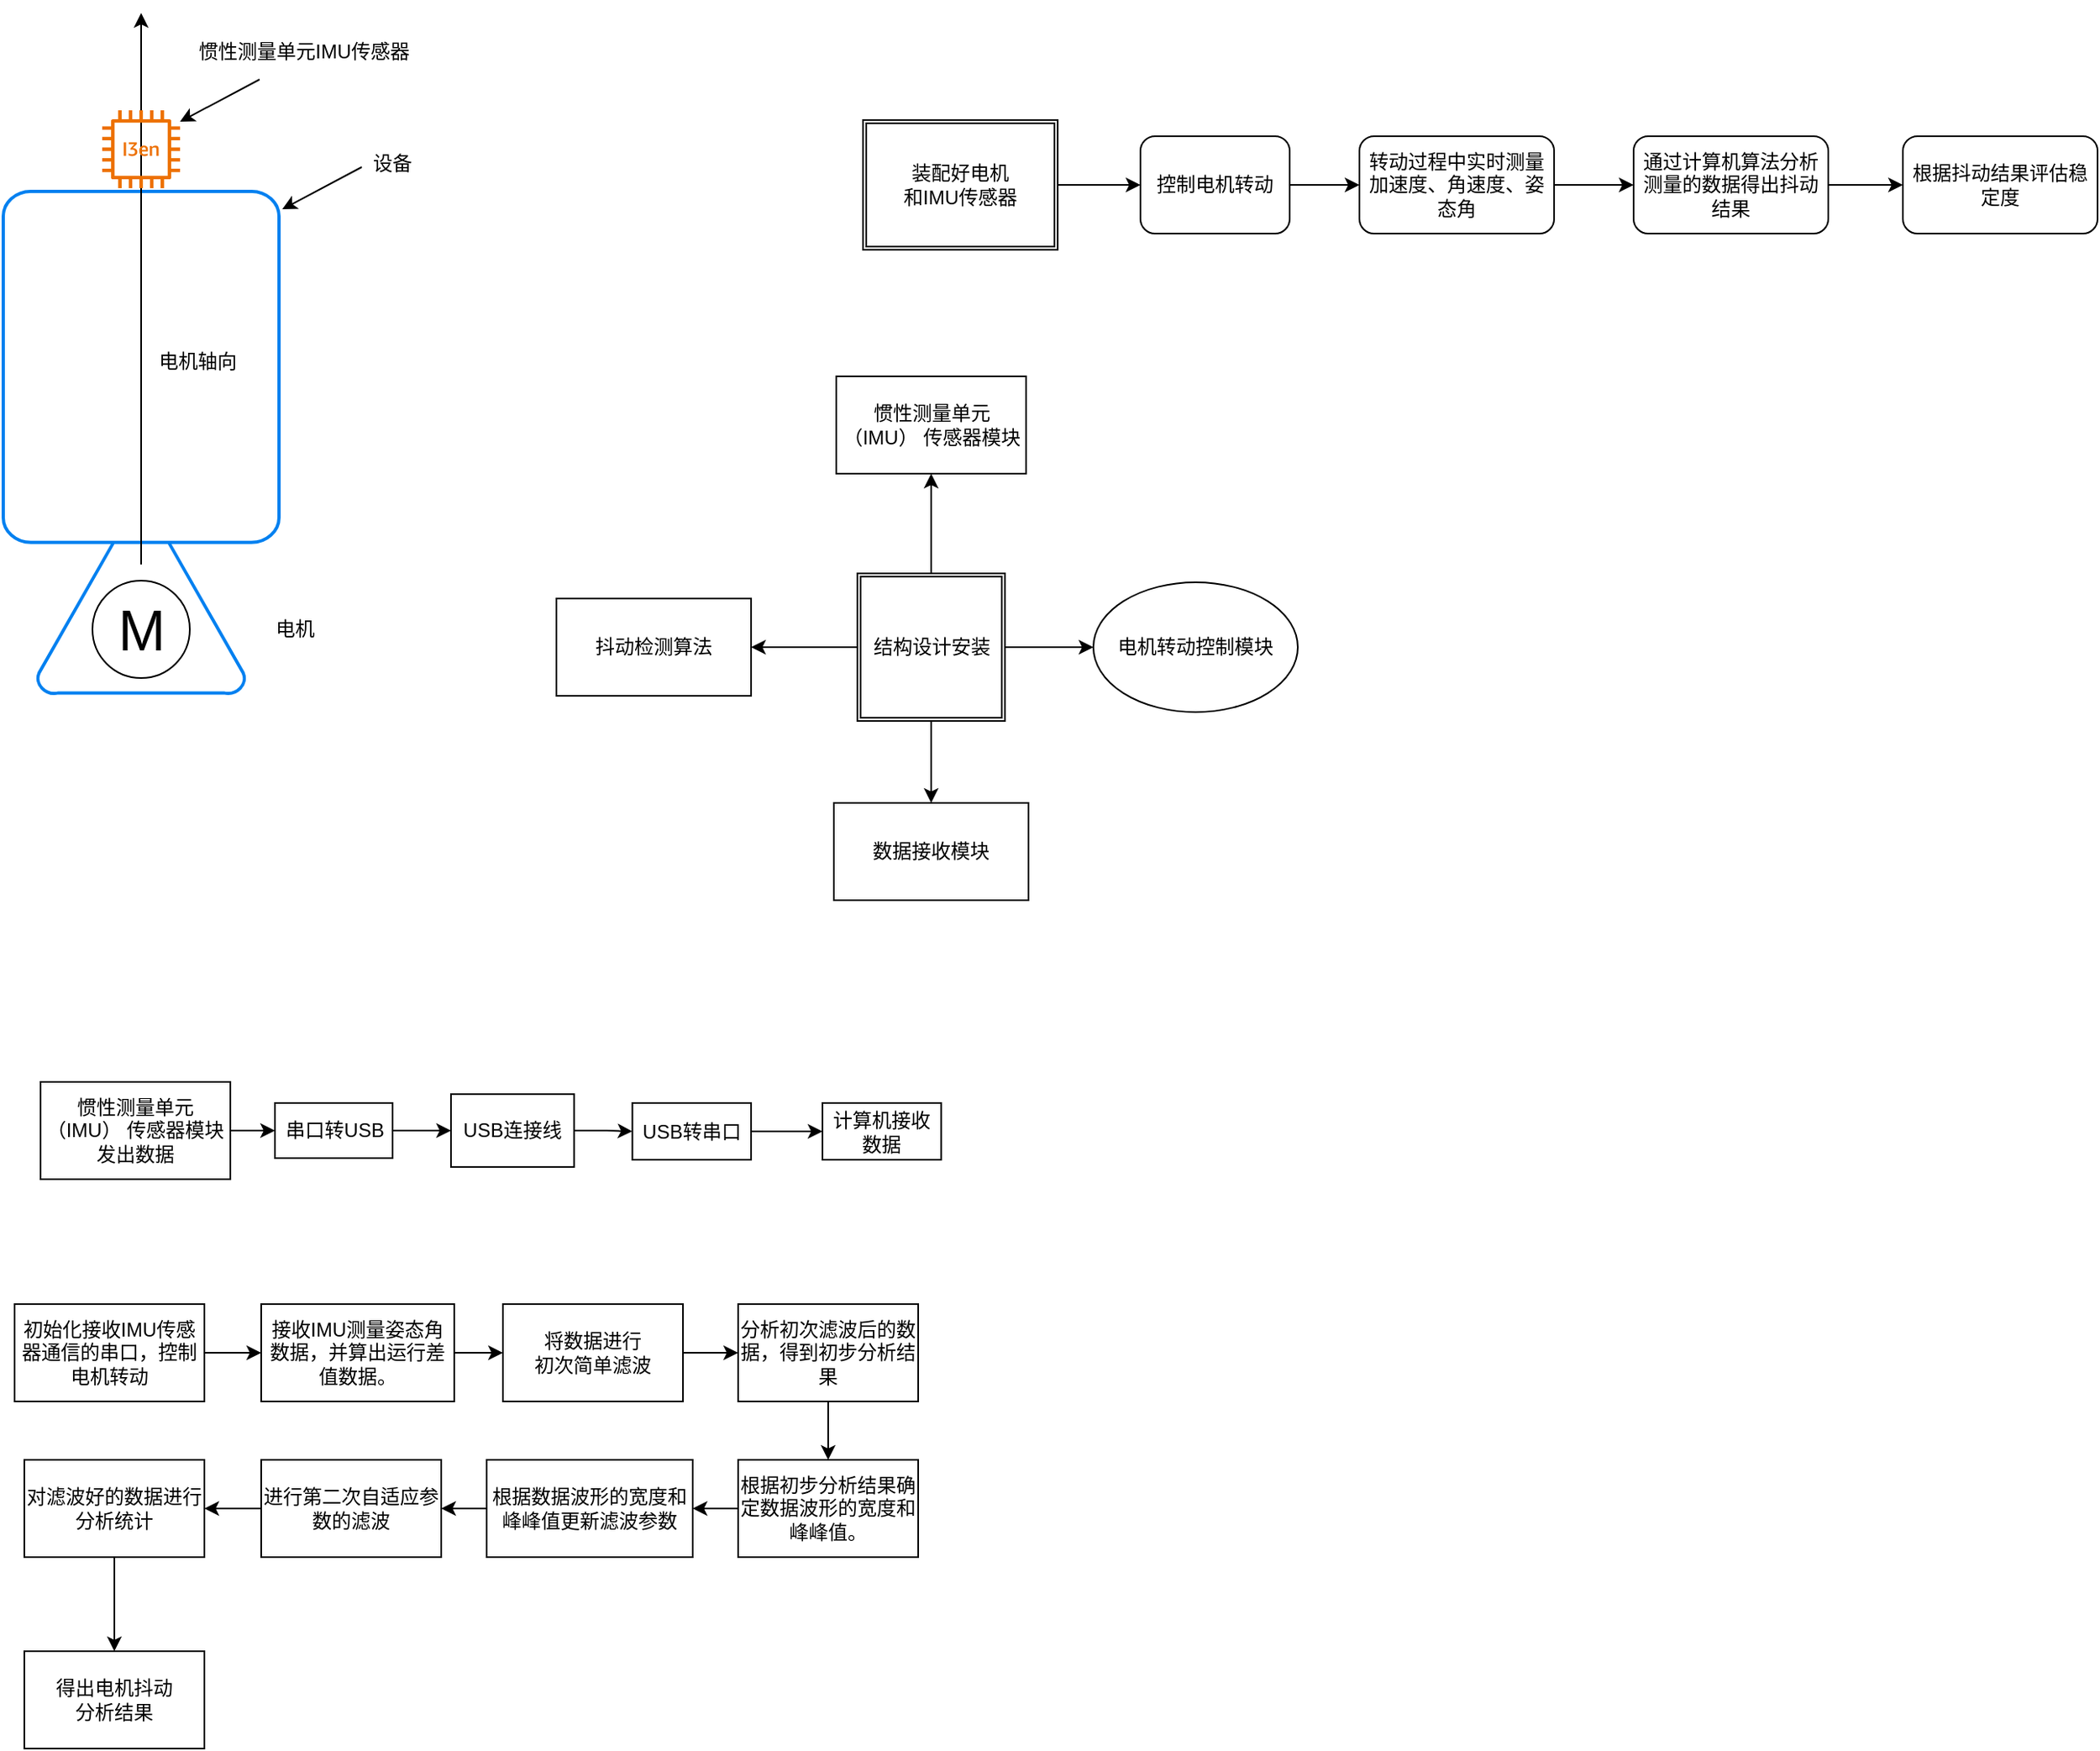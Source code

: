 <mxfile version="26.0.15">
  <diagram id="piDafpqhtRUU5qUU-vj8" name="Page-1">
    <mxGraphModel dx="792" dy="815" grid="0" gridSize="10" guides="1" tooltips="1" connect="1" arrows="1" fold="1" page="0" pageScale="1" pageWidth="827" pageHeight="1169" math="0" shadow="0">
      <root>
        <mxCell id="0" />
        <mxCell id="1" parent="0" />
        <mxCell id="8962rQQDY3VNNf6We3Pp-17" value="" style="html=1;verticalLabelPosition=bottom;align=center;labelBackgroundColor=#ffffff;verticalAlign=top;strokeWidth=2;strokeColor=#0080F0;shadow=0;dashed=0;shape=mxgraph.ios7.icons.video_conversation;fontSize=13;fontColor=#0066CC;rotation=90;" parent="1" vertex="1">
          <mxGeometry x="-40" y="130" width="310" height="170" as="geometry" />
        </mxCell>
        <mxCell id="EYgYRRq26y5m6NhYo8Rg-4" value="M" style="verticalLabelPosition=middle;shadow=0;dashed=0;align=center;html=1;verticalAlign=middle;strokeWidth=1;shape=ellipse;aspect=fixed;fontSize=35;" parent="1" vertex="1">
          <mxGeometry x="85" y="300" width="60" height="60" as="geometry" />
        </mxCell>
        <mxCell id="EYgYRRq26y5m6NhYo8Rg-5" value="" style="edgeStyle=none;orthogonalLoop=1;jettySize=auto;html=1;rounded=0;" parent="1" edge="1">
          <mxGeometry width="80" relative="1" as="geometry">
            <mxPoint x="115" y="290" as="sourcePoint" />
            <mxPoint x="115" y="-50" as="targetPoint" />
            <Array as="points" />
          </mxGeometry>
        </mxCell>
        <mxCell id="EYgYRRq26y5m6NhYo8Rg-6" style="edgeStyle=none;rounded=0;orthogonalLoop=1;jettySize=auto;html=1;entryX=0.5;entryY=0;entryDx=0;entryDy=0;" parent="1" source="EYgYRRq26y5m6NhYo8Rg-4" target="EYgYRRq26y5m6NhYo8Rg-4" edge="1">
          <mxGeometry relative="1" as="geometry" />
        </mxCell>
        <mxCell id="EYgYRRq26y5m6NhYo8Rg-7" value="电机" style="text;strokeColor=none;align=center;fillColor=none;html=1;verticalAlign=middle;whiteSpace=wrap;rounded=0;" parent="1" vertex="1">
          <mxGeometry x="180" y="315" width="60" height="30" as="geometry" />
        </mxCell>
        <mxCell id="EYgYRRq26y5m6NhYo8Rg-8" value="电机轴向" style="text;strokeColor=none;align=center;fillColor=none;html=1;verticalAlign=middle;whiteSpace=wrap;rounded=0;" parent="1" vertex="1">
          <mxGeometry x="120" y="150" width="60" height="30" as="geometry" />
        </mxCell>
        <mxCell id="EYgYRRq26y5m6NhYo8Rg-9" value="" style="sketch=0;outlineConnect=0;fontColor=#232F3E;gradientColor=none;fillColor=#ED7100;strokeColor=none;dashed=0;verticalLabelPosition=bottom;verticalAlign=top;align=center;html=1;fontSize=12;fontStyle=0;aspect=fixed;pointerEvents=1;shape=mxgraph.aws4.i3en;rotation=0;" parent="1" vertex="1">
          <mxGeometry x="91" y="10" width="48" height="48" as="geometry" />
        </mxCell>
        <mxCell id="EYgYRRq26y5m6NhYo8Rg-12" value="" style="edgeStyle=none;orthogonalLoop=1;jettySize=auto;html=1;rounded=0;" parent="1" edge="1">
          <mxGeometry width="80" relative="1" as="geometry">
            <mxPoint x="251" y="45" as="sourcePoint" />
            <mxPoint x="202" y="71" as="targetPoint" />
            <Array as="points" />
          </mxGeometry>
        </mxCell>
        <mxCell id="EYgYRRq26y5m6NhYo8Rg-13" value="设备" style="text;strokeColor=none;align=center;fillColor=none;html=1;verticalAlign=middle;whiteSpace=wrap;rounded=0;" parent="1" vertex="1">
          <mxGeometry x="240" y="28" width="60" height="30" as="geometry" />
        </mxCell>
        <mxCell id="EYgYRRq26y5m6NhYo8Rg-14" value="" style="edgeStyle=none;orthogonalLoop=1;jettySize=auto;html=1;rounded=0;" parent="1" edge="1">
          <mxGeometry width="80" relative="1" as="geometry">
            <mxPoint x="188" y="-9" as="sourcePoint" />
            <mxPoint x="139" y="17" as="targetPoint" />
            <Array as="points" />
          </mxGeometry>
        </mxCell>
        <mxCell id="EYgYRRq26y5m6NhYo8Rg-15" value="惯性测量单元IMU传感器" style="text;strokeColor=none;align=center;fillColor=none;html=1;verticalAlign=middle;whiteSpace=wrap;rounded=0;" parent="1" vertex="1">
          <mxGeometry x="145" y="-41" width="141" height="30" as="geometry" />
        </mxCell>
        <mxCell id="iWS3-X6g6tCLlBq6D7XB-10" style="edgeStyle=orthogonalEdgeStyle;rounded=0;orthogonalLoop=1;jettySize=auto;html=1;" edge="1" parent="1" source="iWS3-X6g6tCLlBq6D7XB-1" target="iWS3-X6g6tCLlBq6D7XB-8">
          <mxGeometry relative="1" as="geometry" />
        </mxCell>
        <mxCell id="iWS3-X6g6tCLlBq6D7XB-1" value="装配好电机&lt;div&gt;和IMU传感器&lt;/div&gt;" style="shape=ext;double=1;rounded=0;whiteSpace=wrap;html=1;" vertex="1" parent="1">
          <mxGeometry x="560" y="16" width="120" height="80" as="geometry" />
        </mxCell>
        <mxCell id="iWS3-X6g6tCLlBq6D7XB-7" value="" style="edgeStyle=orthogonalEdgeStyle;rounded=0;orthogonalLoop=1;jettySize=auto;html=1;" edge="1" parent="1" source="iWS3-X6g6tCLlBq6D7XB-4" target="iWS3-X6g6tCLlBq6D7XB-6">
          <mxGeometry relative="1" as="geometry" />
        </mxCell>
        <mxCell id="iWS3-X6g6tCLlBq6D7XB-4" value="转动过程中实时测量加速度、角速度、姿态角" style="rounded=1;whiteSpace=wrap;html=1;" vertex="1" parent="1">
          <mxGeometry x="866" y="26" width="120" height="60" as="geometry" />
        </mxCell>
        <mxCell id="iWS3-X6g6tCLlBq6D7XB-23" value="" style="edgeStyle=orthogonalEdgeStyle;rounded=0;orthogonalLoop=1;jettySize=auto;html=1;" edge="1" parent="1" source="iWS3-X6g6tCLlBq6D7XB-6" target="iWS3-X6g6tCLlBq6D7XB-22">
          <mxGeometry relative="1" as="geometry" />
        </mxCell>
        <mxCell id="iWS3-X6g6tCLlBq6D7XB-6" value="通过计算机算法分析测量的数据得出抖动结果" style="rounded=1;whiteSpace=wrap;html=1;" vertex="1" parent="1">
          <mxGeometry x="1035" y="26" width="120" height="60" as="geometry" />
        </mxCell>
        <mxCell id="iWS3-X6g6tCLlBq6D7XB-11" style="edgeStyle=orthogonalEdgeStyle;rounded=0;orthogonalLoop=1;jettySize=auto;html=1;" edge="1" parent="1" source="iWS3-X6g6tCLlBq6D7XB-8" target="iWS3-X6g6tCLlBq6D7XB-4">
          <mxGeometry relative="1" as="geometry" />
        </mxCell>
        <mxCell id="iWS3-X6g6tCLlBq6D7XB-8" value="控制电机转动" style="rounded=1;whiteSpace=wrap;html=1;" vertex="1" parent="1">
          <mxGeometry x="731" y="26" width="92" height="60" as="geometry" />
        </mxCell>
        <mxCell id="iWS3-X6g6tCLlBq6D7XB-14" value="" style="edgeStyle=orthogonalEdgeStyle;rounded=0;orthogonalLoop=1;jettySize=auto;html=1;" edge="1" parent="1" source="iWS3-X6g6tCLlBq6D7XB-12" target="iWS3-X6g6tCLlBq6D7XB-13">
          <mxGeometry relative="1" as="geometry" />
        </mxCell>
        <mxCell id="iWS3-X6g6tCLlBq6D7XB-17" value="" style="edgeStyle=orthogonalEdgeStyle;rounded=0;orthogonalLoop=1;jettySize=auto;html=1;" edge="1" parent="1" source="iWS3-X6g6tCLlBq6D7XB-12" target="iWS3-X6g6tCLlBq6D7XB-15">
          <mxGeometry relative="1" as="geometry" />
        </mxCell>
        <mxCell id="iWS3-X6g6tCLlBq6D7XB-19" value="" style="edgeStyle=orthogonalEdgeStyle;rounded=0;orthogonalLoop=1;jettySize=auto;html=1;" edge="1" parent="1" source="iWS3-X6g6tCLlBq6D7XB-12" target="iWS3-X6g6tCLlBq6D7XB-18">
          <mxGeometry relative="1" as="geometry" />
        </mxCell>
        <mxCell id="iWS3-X6g6tCLlBq6D7XB-21" value="" style="edgeStyle=orthogonalEdgeStyle;rounded=0;orthogonalLoop=1;jettySize=auto;html=1;" edge="1" parent="1" source="iWS3-X6g6tCLlBq6D7XB-12" target="iWS3-X6g6tCLlBq6D7XB-20">
          <mxGeometry relative="1" as="geometry" />
        </mxCell>
        <mxCell id="iWS3-X6g6tCLlBq6D7XB-12" value="结构设计安装" style="shape=ext;double=1;whiteSpace=wrap;html=1;aspect=fixed;" vertex="1" parent="1">
          <mxGeometry x="556.5" y="295.5" width="91" height="91" as="geometry" />
        </mxCell>
        <mxCell id="iWS3-X6g6tCLlBq6D7XB-13" value="电机转动控制模块" style="ellipse;whiteSpace=wrap;html=1;" vertex="1" parent="1">
          <mxGeometry x="702" y="301" width="126" height="80" as="geometry" />
        </mxCell>
        <mxCell id="iWS3-X6g6tCLlBq6D7XB-15" value="惯性测量单元（IMU） 传感器模块" style="whiteSpace=wrap;html=1;" vertex="1" parent="1">
          <mxGeometry x="543.5" y="174" width="117" height="60" as="geometry" />
        </mxCell>
        <mxCell id="iWS3-X6g6tCLlBq6D7XB-18" value="数据接收模块" style="whiteSpace=wrap;html=1;" vertex="1" parent="1">
          <mxGeometry x="542" y="437" width="120" height="60" as="geometry" />
        </mxCell>
        <mxCell id="iWS3-X6g6tCLlBq6D7XB-20" value="抖动检测算法" style="whiteSpace=wrap;html=1;" vertex="1" parent="1">
          <mxGeometry x="371" y="311" width="120" height="60" as="geometry" />
        </mxCell>
        <mxCell id="iWS3-X6g6tCLlBq6D7XB-22" value="根据抖动结果评估稳定度" style="whiteSpace=wrap;html=1;rounded=1;" vertex="1" parent="1">
          <mxGeometry x="1201" y="26" width="120" height="60" as="geometry" />
        </mxCell>
        <mxCell id="iWS3-X6g6tCLlBq6D7XB-27" value="" style="edgeStyle=orthogonalEdgeStyle;rounded=0;orthogonalLoop=1;jettySize=auto;html=1;" edge="1" parent="1" source="iWS3-X6g6tCLlBq6D7XB-25" target="iWS3-X6g6tCLlBq6D7XB-26">
          <mxGeometry relative="1" as="geometry" />
        </mxCell>
        <mxCell id="iWS3-X6g6tCLlBq6D7XB-25" value="惯性测量单元（IMU） 传感器模块&lt;div&gt;发出数据&lt;/div&gt;" style="whiteSpace=wrap;html=1;" vertex="1" parent="1">
          <mxGeometry x="53" y="609" width="117" height="60" as="geometry" />
        </mxCell>
        <mxCell id="iWS3-X6g6tCLlBq6D7XB-29" value="" style="edgeStyle=orthogonalEdgeStyle;rounded=0;orthogonalLoop=1;jettySize=auto;html=1;" edge="1" parent="1" source="iWS3-X6g6tCLlBq6D7XB-26" target="iWS3-X6g6tCLlBq6D7XB-28">
          <mxGeometry relative="1" as="geometry" />
        </mxCell>
        <mxCell id="iWS3-X6g6tCLlBq6D7XB-26" value="串口转USB" style="whiteSpace=wrap;html=1;" vertex="1" parent="1">
          <mxGeometry x="197.5" y="622" width="72.5" height="34" as="geometry" />
        </mxCell>
        <mxCell id="iWS3-X6g6tCLlBq6D7XB-31" value="" style="edgeStyle=orthogonalEdgeStyle;rounded=0;orthogonalLoop=1;jettySize=auto;html=1;" edge="1" parent="1" source="iWS3-X6g6tCLlBq6D7XB-28" target="iWS3-X6g6tCLlBq6D7XB-30">
          <mxGeometry relative="1" as="geometry" />
        </mxCell>
        <mxCell id="iWS3-X6g6tCLlBq6D7XB-28" value="USB连接线" style="whiteSpace=wrap;html=1;direction=south;" vertex="1" parent="1">
          <mxGeometry x="306" y="616.56" width="75.87" height="44.88" as="geometry" />
        </mxCell>
        <mxCell id="iWS3-X6g6tCLlBq6D7XB-33" value="" style="edgeStyle=orthogonalEdgeStyle;rounded=0;orthogonalLoop=1;jettySize=auto;html=1;" edge="1" parent="1" source="iWS3-X6g6tCLlBq6D7XB-30" target="iWS3-X6g6tCLlBq6D7XB-32">
          <mxGeometry relative="1" as="geometry" />
        </mxCell>
        <mxCell id="iWS3-X6g6tCLlBq6D7XB-30" value="USB转串口" style="whiteSpace=wrap;html=1;" vertex="1" parent="1">
          <mxGeometry x="417.81" y="622" width="73.19" height="35" as="geometry" />
        </mxCell>
        <mxCell id="iWS3-X6g6tCLlBq6D7XB-32" value="计算机接收数据" style="whiteSpace=wrap;html=1;" vertex="1" parent="1">
          <mxGeometry x="535" y="622" width="73.19" height="35" as="geometry" />
        </mxCell>
        <mxCell id="iWS3-X6g6tCLlBq6D7XB-36" value="" style="edgeStyle=orthogonalEdgeStyle;rounded=0;orthogonalLoop=1;jettySize=auto;html=1;" edge="1" parent="1" source="iWS3-X6g6tCLlBq6D7XB-34" target="iWS3-X6g6tCLlBq6D7XB-35">
          <mxGeometry relative="1" as="geometry" />
        </mxCell>
        <mxCell id="iWS3-X6g6tCLlBq6D7XB-34" value="初始化接收IMU传感器通信的串口，控制电机转动" style="whiteSpace=wrap;html=1;" vertex="1" parent="1">
          <mxGeometry x="37" y="746" width="117" height="60" as="geometry" />
        </mxCell>
        <mxCell id="iWS3-X6g6tCLlBq6D7XB-38" value="" style="edgeStyle=orthogonalEdgeStyle;rounded=0;orthogonalLoop=1;jettySize=auto;html=1;" edge="1" parent="1" source="iWS3-X6g6tCLlBq6D7XB-35" target="iWS3-X6g6tCLlBq6D7XB-37">
          <mxGeometry relative="1" as="geometry" />
        </mxCell>
        <mxCell id="iWS3-X6g6tCLlBq6D7XB-35" value="接收IMU测量姿态角数据，并算出运行差值数据。" style="whiteSpace=wrap;html=1;" vertex="1" parent="1">
          <mxGeometry x="189" y="746" width="119" height="60" as="geometry" />
        </mxCell>
        <mxCell id="iWS3-X6g6tCLlBq6D7XB-40" value="" style="edgeStyle=orthogonalEdgeStyle;rounded=0;orthogonalLoop=1;jettySize=auto;html=1;" edge="1" parent="1" source="iWS3-X6g6tCLlBq6D7XB-37" target="iWS3-X6g6tCLlBq6D7XB-39">
          <mxGeometry relative="1" as="geometry" />
        </mxCell>
        <mxCell id="iWS3-X6g6tCLlBq6D7XB-37" value="将数据进行&lt;div&gt;初次简单滤波&lt;/div&gt;" style="whiteSpace=wrap;html=1;" vertex="1" parent="1">
          <mxGeometry x="338" y="746" width="111" height="60" as="geometry" />
        </mxCell>
        <mxCell id="iWS3-X6g6tCLlBq6D7XB-42" value="" style="edgeStyle=orthogonalEdgeStyle;rounded=0;orthogonalLoop=1;jettySize=auto;html=1;" edge="1" parent="1" source="iWS3-X6g6tCLlBq6D7XB-39" target="iWS3-X6g6tCLlBq6D7XB-41">
          <mxGeometry relative="1" as="geometry" />
        </mxCell>
        <mxCell id="iWS3-X6g6tCLlBq6D7XB-39" value="分析初次滤波后的数据，得到初步分析结果" style="whiteSpace=wrap;html=1;" vertex="1" parent="1">
          <mxGeometry x="483" y="746" width="111" height="60" as="geometry" />
        </mxCell>
        <mxCell id="iWS3-X6g6tCLlBq6D7XB-44" value="" style="edgeStyle=orthogonalEdgeStyle;rounded=0;orthogonalLoop=1;jettySize=auto;html=1;" edge="1" parent="1" source="iWS3-X6g6tCLlBq6D7XB-41" target="iWS3-X6g6tCLlBq6D7XB-43">
          <mxGeometry relative="1" as="geometry" />
        </mxCell>
        <mxCell id="iWS3-X6g6tCLlBq6D7XB-41" value="根据初步分析结果确定数据波形的宽度和峰峰值。" style="whiteSpace=wrap;html=1;" vertex="1" parent="1">
          <mxGeometry x="483" y="842" width="111" height="60" as="geometry" />
        </mxCell>
        <mxCell id="iWS3-X6g6tCLlBq6D7XB-46" value="" style="edgeStyle=orthogonalEdgeStyle;rounded=0;orthogonalLoop=1;jettySize=auto;html=1;" edge="1" parent="1" source="iWS3-X6g6tCLlBq6D7XB-43" target="iWS3-X6g6tCLlBq6D7XB-45">
          <mxGeometry relative="1" as="geometry" />
        </mxCell>
        <mxCell id="iWS3-X6g6tCLlBq6D7XB-43" value="根据数据波形的宽度和峰峰值更新滤波参数" style="whiteSpace=wrap;html=1;" vertex="1" parent="1">
          <mxGeometry x="328" y="842" width="127" height="60" as="geometry" />
        </mxCell>
        <mxCell id="iWS3-X6g6tCLlBq6D7XB-48" value="" style="edgeStyle=orthogonalEdgeStyle;rounded=0;orthogonalLoop=1;jettySize=auto;html=1;" edge="1" parent="1" source="iWS3-X6g6tCLlBq6D7XB-45" target="iWS3-X6g6tCLlBq6D7XB-47">
          <mxGeometry relative="1" as="geometry" />
        </mxCell>
        <mxCell id="iWS3-X6g6tCLlBq6D7XB-45" value="进行第二次自适应参数的滤波" style="whiteSpace=wrap;html=1;" vertex="1" parent="1">
          <mxGeometry x="189" y="842" width="111" height="60" as="geometry" />
        </mxCell>
        <mxCell id="iWS3-X6g6tCLlBq6D7XB-50" value="" style="edgeStyle=orthogonalEdgeStyle;rounded=0;orthogonalLoop=1;jettySize=auto;html=1;" edge="1" parent="1" source="iWS3-X6g6tCLlBq6D7XB-47" target="iWS3-X6g6tCLlBq6D7XB-49">
          <mxGeometry relative="1" as="geometry" />
        </mxCell>
        <mxCell id="iWS3-X6g6tCLlBq6D7XB-47" value="对滤波好的数据进行分析统计" style="whiteSpace=wrap;html=1;" vertex="1" parent="1">
          <mxGeometry x="43" y="842" width="111" height="60" as="geometry" />
        </mxCell>
        <mxCell id="iWS3-X6g6tCLlBq6D7XB-49" value="得出电机抖动&lt;div&gt;分析结果&lt;/div&gt;" style="whiteSpace=wrap;html=1;" vertex="1" parent="1">
          <mxGeometry x="43" y="960" width="111" height="60" as="geometry" />
        </mxCell>
      </root>
    </mxGraphModel>
  </diagram>
</mxfile>
